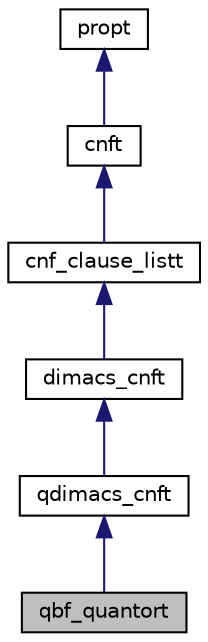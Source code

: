 digraph "qbf_quantort"
{
 // LATEX_PDF_SIZE
  bgcolor="transparent";
  edge [fontname="Helvetica",fontsize="10",labelfontname="Helvetica",labelfontsize="10"];
  node [fontname="Helvetica",fontsize="10",shape=record];
  Node1 [label="qbf_quantort",height=0.2,width=0.4,color="black", fillcolor="grey75", style="filled", fontcolor="black",tooltip=" "];
  Node2 -> Node1 [dir="back",color="midnightblue",fontsize="10",style="solid",fontname="Helvetica"];
  Node2 [label="qdimacs_cnft",height=0.2,width=0.4,color="black",URL="$classqdimacs__cnft.html",tooltip=" "];
  Node3 -> Node2 [dir="back",color="midnightblue",fontsize="10",style="solid",fontname="Helvetica"];
  Node3 [label="dimacs_cnft",height=0.2,width=0.4,color="black",URL="$classdimacs__cnft.html",tooltip=" "];
  Node4 -> Node3 [dir="back",color="midnightblue",fontsize="10",style="solid",fontname="Helvetica"];
  Node4 [label="cnf_clause_listt",height=0.2,width=0.4,color="black",URL="$classcnf__clause__listt.html",tooltip=" "];
  Node5 -> Node4 [dir="back",color="midnightblue",fontsize="10",style="solid",fontname="Helvetica"];
  Node5 [label="cnft",height=0.2,width=0.4,color="black",URL="$classcnft.html",tooltip=" "];
  Node6 -> Node5 [dir="back",color="midnightblue",fontsize="10",style="solid",fontname="Helvetica"];
  Node6 [label="propt",height=0.2,width=0.4,color="black",URL="$classpropt.html",tooltip="TO_BE_DOCUMENTED."];
}

